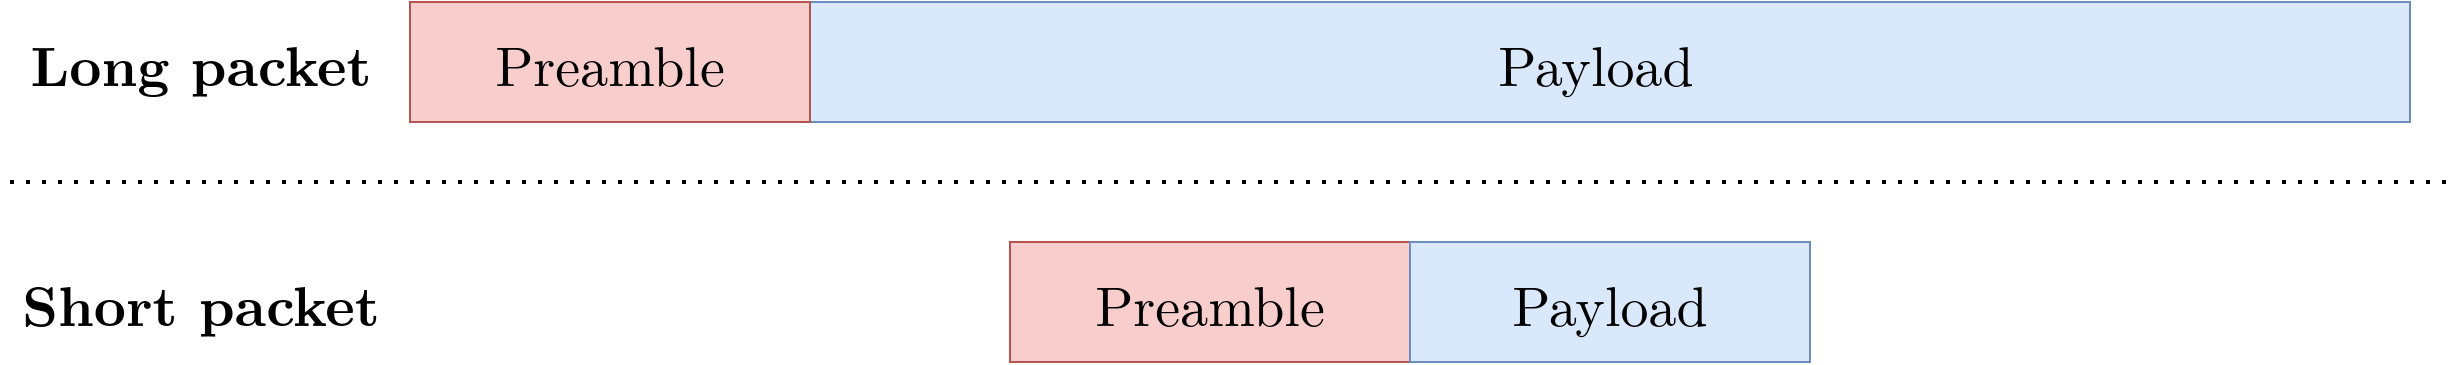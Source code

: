 <mxfile version="20.3.0" type="device"><diagram id="4a2XZJVZ33K11UT-C0Kw" name="Page-1"><mxGraphModel dx="1155" dy="2178" grid="1" gridSize="10" guides="1" tooltips="1" connect="1" arrows="1" fold="1" page="1" pageScale="1" pageWidth="1169" pageHeight="827" math="0" shadow="0"><root><mxCell id="0"/><mxCell id="1" parent="0"/><mxCell id="1kIdmgpTMSrNNFQhIQnw-6" value="" style="group;fontFamily=Latin Modern Roman;fontSize=28;" vertex="1" connectable="0" parent="1"><mxGeometry x="420" y="190" width="1000" height="60" as="geometry"/></mxCell><mxCell id="1kIdmgpTMSrNNFQhIQnw-1" value="Payload&amp;nbsp;" style="rounded=0;whiteSpace=wrap;html=1;fillColor=#dae8fc;strokeColor=#6c8ebf;fontSize=28;fontFamily=Latin Modern Roman;" vertex="1" parent="1kIdmgpTMSrNNFQhIQnw-6"><mxGeometry x="200" width="800" height="60" as="geometry"/></mxCell><mxCell id="1kIdmgpTMSrNNFQhIQnw-3" value="Preamble" style="rounded=0;whiteSpace=wrap;html=1;fontFamily=Latin Modern Roman;fontSize=28;fillColor=#f8cecc;strokeColor=#b85450;" vertex="1" parent="1kIdmgpTMSrNNFQhIQnw-6"><mxGeometry width="200" height="60" as="geometry"/></mxCell><mxCell id="1kIdmgpTMSrNNFQhIQnw-7" value="" style="group;fontFamily=Latin Modern Roman;fontSize=28;" vertex="1" connectable="0" parent="1"><mxGeometry x="720" y="310" width="400" height="60" as="geometry"/></mxCell><mxCell id="1kIdmgpTMSrNNFQhIQnw-4" value="Preamble" style="rounded=0;whiteSpace=wrap;html=1;fontFamily=Latin Modern Roman;fontSize=28;fillColor=#f8cecc;strokeColor=#b85450;" vertex="1" parent="1kIdmgpTMSrNNFQhIQnw-7"><mxGeometry width="200" height="60" as="geometry"/></mxCell><mxCell id="1kIdmgpTMSrNNFQhIQnw-5" value="Payload" style="rounded=0;whiteSpace=wrap;html=1;fontFamily=Latin Modern Roman;fontSize=28;fillColor=#dae8fc;strokeColor=#6c8ebf;" vertex="1" parent="1kIdmgpTMSrNNFQhIQnw-7"><mxGeometry x="200" width="200" height="60" as="geometry"/></mxCell><mxCell id="1kIdmgpTMSrNNFQhIQnw-8" value="Long packet" style="text;html=1;align=center;verticalAlign=middle;resizable=0;points=[];autosize=1;strokeColor=none;fillColor=none;fontSize=28;fontFamily=Latin Modern Roman;fontStyle=1" vertex="1" parent="1"><mxGeometry x="220" y="195" width="190" height="50" as="geometry"/></mxCell><mxCell id="1kIdmgpTMSrNNFQhIQnw-9" value="Short packet" style="text;html=1;align=center;verticalAlign=middle;resizable=0;points=[];autosize=1;strokeColor=none;fillColor=none;fontSize=28;fontFamily=Latin Modern Roman;fontStyle=1" vertex="1" parent="1"><mxGeometry x="215" y="315" width="200" height="50" as="geometry"/></mxCell><mxCell id="1kIdmgpTMSrNNFQhIQnw-10" value="" style="endArrow=none;dashed=1;html=1;dashPattern=1 3;strokeWidth=2;rounded=0;fontFamily=Latin Modern Roman;fontSize=28;" edge="1" parent="1"><mxGeometry width="50" height="50" relative="1" as="geometry"><mxPoint x="220" y="280" as="sourcePoint"/><mxPoint x="1440" y="280" as="targetPoint"/></mxGeometry></mxCell></root></mxGraphModel></diagram></mxfile>